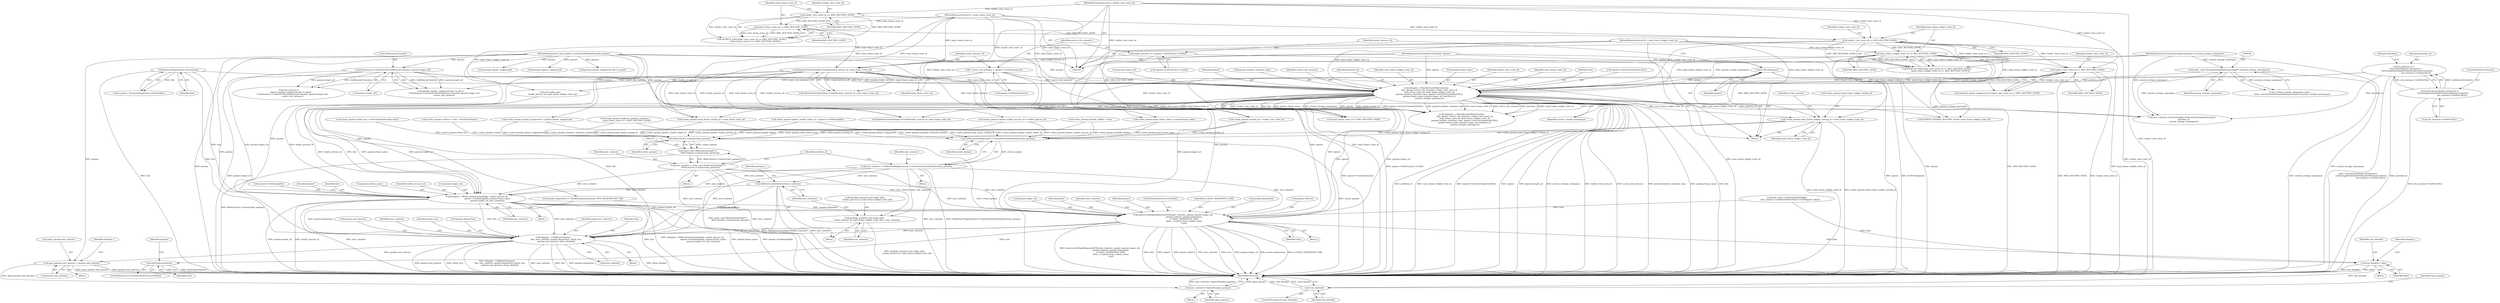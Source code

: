 digraph "0_Chrome_ba3b1b344017bbf36283464b51014fad15c2f3f4@API" {
"1000248" [label="(Call,create_params.main_frame_widget_routing_id = main_frame_widget_route_id)"];
"1000125" [label="(Call,main_frame_widget_route_id == MSG_ROUTING_NONE)"];
"1000110" [label="(MethodParameterIn,int32_t main_frame_widget_route_id)"];
"1000122" [label="(Call,render_view_route_id == MSG_ROUTING_NONE)"];
"1000115" [label="(Call,render_view_route_id == MSG_ROUTING_NONE)"];
"1000108" [label="(MethodParameterIn,int32_t render_view_route_id)"];
"1000118" [label="(Call,main_frame_route_id == MSG_ROUTING_NONE)"];
"1000109" [label="(MethodParameterIn,int32_t main_frame_route_id)"];
"1000204" [label="(Call,delegate_->ShouldCreateWebContents(\n          this, opener, source_site_instance, render_view_route_id,\n          main_frame_route_id, main_frame_widget_route_id,\n          params.window_container_type, opener->GetLastCommittedURL(),\n          params.frame_name, params.target_url, partition_id,\n          session_storage_namespace))"];
"1000146" [label="(Call,BrowserPluginGuest::IsGuest(this))"];
"1000128" [label="(Call,DCHECK(opener))"];
"1000107" [label="(MethodParameterIn,RenderFrameHost* opener)"];
"1000135" [label="(Call,* source_site_instance = opener->GetSiteInstance())"];
"1000154" [label="(Call,render_view_route_id == MSG_ROUTING_NONE)"];
"1000140" [label="(Call,RenderFrameHostImpl::FromID(render_process_id, main_frame_route_id))"];
"1000131" [label="(Call,render_process_id = opener->GetProcess()->GetID())"];
"1000111" [label="(MethodParameterIn,const mojom::CreateNewWindowParams& params)"];
"1000167" [label="(Call,SiteInstance::CreateForURL(GetBrowserContext(), params.target_url))"];
"1000174" [label="(Call,& partition_id =\n      GetContentClient()->browser()->\n          GetStoragePartitionIdForSite(GetBrowserContext(),\n                                       site_instance->GetSiteURL()))"];
"1000176" [label="(Call,GetContentClient()->browser()->\n          GetStoragePartitionIdForSite(GetBrowserContext(),\n                                       site_instance->GetSiteURL()))"];
"1000194" [label="(Call,static_cast<SessionStorageNamespaceImpl*>(session_storage_namespace))"];
"1000112" [label="(MethodParameterIn,SessionStorageNamespace* session_storage_namespace)"];
"1000317" [label="(Call,WebContents::Create(create_params))"];
"1000315" [label="(Call,static_cast<WebContentsImpl*>(\n        WebContents::Create(create_params)))"];
"1000313" [label="(Call,new_contents = static_cast<WebContentsImpl*>(\n        WebContents::Create(create_params)))"];
"1000352" [label="(Call,pending_contents_[std::make_pair(\n        render_process_id, main_frame_widget_route_id)] = new_contents)"];
"1000359" [label="(Call,AddDestructionObserver(new_contents))"];
"1000364" [label="(Call,delegate_->WebContentsCreated(this, render_process_id,\n                                  opener->GetRoutingID(), params.frame_name,\n                                  params.target_url, new_contents))"];
"1000380" [label="(Call,observer.DidOpenRequestedURL(new_contents, opener, params.target_url,\n                                   params.referrer, params.disposition,\n                                   ui::PAGE_TRANSITION_LINK,\n                                   false,  // started_from_context_menu\n                                   true))"];
"1000397" [label="(Call,ExitFullscreen(true))"];
"1000405" [label="(Call,was_blocked = false)"];
"1000433" [label="(Call,!was_blocked)"];
"1000416" [label="(Call,delegate_->AddNewContents(\n          this, new_contents, params.disposition, initial_rect,\n          params.user_gesture, &was_blocked))"];
"1000437" [label="(Call,open_params.user_gesture = params.user_gesture)"];
"1000458" [label="(Call,new_contents->OpenURL(open_params))"];
"1000323" [label="(Call,GetBrowserPluginGuest()->CreateNewGuestWindow(create_params))"];
"1000321" [label="(Call,new_contents = GetBrowserPluginGuest()->CreateNewGuestWindow(create_params))"];
"1000123" [label="(Identifier,render_view_route_id)"];
"1000167" [label="(Call,SiteInstance::CreateForURL(GetBrowserContext(), params.target_url))"];
"1000430" [label="(Identifier,weak_new_contents)"];
"1000433" [label="(Call,!was_blocked)"];
"1000169" [label="(Call,params.target_url)"];
"1000168" [label="(Call,GetBrowserContext())"];
"1000137" [label="(Call,opener->GetSiteInstance())"];
"1000141" [label="(Identifier,render_process_id)"];
"1000432" [label="(ControlStructure,if (!was_blocked))"];
"1000383" [label="(Call,params.target_url)"];
"1000150" [label="(Call,!params.opener_suppressed)"];
"1000156" [label="(Identifier,MSG_ROUTING_NONE)"];
"1000366" [label="(Identifier,render_process_id)"];
"1000302" [label="(Block,)"];
"1000140" [label="(Call,RenderFrameHostImpl::FromID(render_process_id, main_frame_route_id))"];
"1000324" [label="(Identifier,create_params)"];
"1000318" [label="(Identifier,create_params)"];
"1000410" [label="(Block,)"];
"1000457" [label="(Block,)"];
"1000206" [label="(Identifier,opener)"];
"1000110" [label="(MethodParameterIn,int32_t main_frame_widget_route_id)"];
"1000196" [label="(Identifier,session_storage_namespace)"];
"1000417" [label="(Identifier,this)"];
"1000139" [label="(Call,!RenderFrameHostImpl::FromID(render_process_id, main_frame_route_id))"];
"1000407" [label="(Identifier,false)"];
"1000147" [label="(Identifier,this)"];
"1000371" [label="(Call,params.target_url)"];
"1000460" [label="(MethodReturn,void)"];
"1000144" [label="(Call,is_guest = BrowserPluginGuest::IsGuest(this))"];
"1000211" [label="(Call,params.window_container_type)"];
"1000406" [label="(Identifier,was_blocked)"];
"1000317" [label="(Call,WebContents::Create(create_params))"];
"1000178" [label="(Call,site_instance->GetSiteURL())"];
"1000129" [label="(Identifier,opener)"];
"1000207" [label="(Identifier,source_site_instance)"];
"1000323" [label="(Call,GetBrowserPluginGuest()->CreateNewGuestWindow(create_params))"];
"1000288" [label="(Call,create_params.renderer_initiated_creation =\n      main_frame_route_id != MSG_ROUTING_NONE)"];
"1000393" [label="(Identifier,false)"];
"1000395" [label="(ControlStructure,if (IsFullscreenForCurrentTab()))"];
"1000131" [label="(Call,render_process_id = opener->GetProcess()->GetID())"];
"1000117" [label="(Identifier,MSG_ROUTING_NONE)"];
"1000221" [label="(Identifier,partition_id)"];
"1000120" [label="(Identifier,MSG_ROUTING_NONE)"];
"1000175" [label="(Identifier,partition_id)"];
"1000337" [label="(Block,)"];
"1000210" [label="(Identifier,main_frame_widget_route_id)"];
"1000194" [label="(Call,static_cast<SessionStorageNamespaceImpl*>(session_storage_namespace))"];
"1000325" [label="(Call,new_contents->GetController().SetSessionStorageNamespace(\n      partition_id,\n      session_storage_namespace))"];
"1000320" [label="(Block,)"];
"1000181" [label="(Identifier,partition)"];
"1000322" [label="(Identifier,new_contents)"];
"1000426" [label="(Call,&was_blocked)"];
"1000128" [label="(Call,DCHECK(opener))"];
"1000367" [label="(Call,opener->GetRoutingID())"];
"1000126" [label="(Identifier,main_frame_widget_route_id)"];
"1000394" [label="(Identifier,true)"];
"1000265" [label="(Call,create_params.opener_render_frame_id = opener->GetRoutingID())"];
"1000192" [label="(Call,* session_storage_namespace_impl =\n      static_cast<SessionStorageNamespaceImpl*>(session_storage_namespace))"];
"1000403" [label="(Block,)"];
"1000381" [label="(Identifier,new_contents)"];
"1000382" [label="(Identifier,opener)"];
"1000398" [label="(Identifier,true)"];
"1000292" [label="(Call,main_frame_route_id != MSG_ROUTING_NONE)"];
"1000416" [label="(Call,delegate_->AddNewContents(\n          this, new_contents, params.disposition, initial_rect,\n          params.user_gesture, &was_blocked))"];
"1000119" [label="(Identifier,main_frame_route_id)"];
"1000215" [label="(Call,params.frame_name)"];
"1000396" [label="(Call,IsFullscreenForCurrentTab())"];
"1000248" [label="(Call,create_params.main_frame_widget_routing_id = main_frame_widget_route_id)"];
"1000349" [label="(Call,DCHECK_NE(MSG_ROUTING_NONE, main_frame_widget_route_id))"];
"1000314" [label="(Identifier,new_contents)"];
"1000437" [label="(Call,open_params.user_gesture = params.user_gesture)"];
"1000108" [label="(MethodParameterIn,int32_t render_view_route_id)"];
"1000107" [label="(MethodParameterIn,RenderFrameHost* opener)"];
"1000458" [label="(Call,new_contents->OpenURL(open_params))"];
"1000409" [label="(Identifier,delegate_)"];
"1000208" [label="(Identifier,render_view_route_id)"];
"1000270" [label="(Call,create_params.opener_suppressed = params.opener_suppressed)"];
"1000352" [label="(Call,pending_contents_[std::make_pair(\n        render_process_id, main_frame_widget_route_id)] = new_contents)"];
"1000353" [label="(Call,pending_contents_[std::make_pair(\n        render_process_id, main_frame_widget_route_id)])"];
"1000346" [label="(Call,new_view->CreateViewForWidget(\n          new_contents->GetRenderViewHost()->GetWidget(), false))"];
"1000243" [label="(Call,create_params.main_frame_routing_id = main_frame_route_id)"];
"1000362" [label="(Identifier,delegate_)"];
"1000423" [label="(Call,params.user_gesture)"];
"1000118" [label="(Call,main_frame_route_id == MSG_ROUTING_NONE)"];
"1000308" [label="(Call,create_params.initial_size = GetContainerBounds().size())"];
"1000374" [label="(Identifier,new_contents)"];
"1000136" [label="(Identifier,source_site_instance)"];
"1000132" [label="(Identifier,render_process_id)"];
"1000376" [label="(Identifier,opener)"];
"1000303" [label="(Call,create_params.context = view_->GetNativeView())"];
"1000333" [label="(Call,!params.opener_suppressed)"];
"1000434" [label="(Identifier,was_blocked)"];
"1000446" [label="(Identifier,delegate_)"];
"1000135" [label="(Call,* source_site_instance = opener->GetSiteInstance())"];
"1000392" [label="(Identifier,ui::PAGE_TRANSITION_LINK)"];
"1000418" [label="(Identifier,new_contents)"];
"1000114" [label="(Call,DCHECK_EQ((render_view_route_id == MSG_ROUTING_NONE),\n            (main_frame_route_id == MSG_ROUTING_NONE)))"];
"1000209" [label="(Identifier,main_frame_route_id)"];
"1000359" [label="(Call,AddDestructionObserver(new_contents))"];
"1000154" [label="(Call,render_view_route_id == MSG_ROUTING_NONE)"];
"1000109" [label="(MethodParameterIn,int32_t main_frame_route_id)"];
"1000113" [label="(Block,)"];
"1000177" [label="(Call,GetBrowserContext())"];
"1000122" [label="(Call,render_view_route_id == MSG_ROUTING_NONE)"];
"1000365" [label="(Identifier,this)"];
"1000363" [label="(Block,)"];
"1000379" [label="(Block,)"];
"1000422" [label="(Identifier,initial_rect)"];
"1000133" [label="(Call,opener->GetProcess()->GetID())"];
"1000253" [label="(Call,create_params.main_frame_name = params.frame_name)"];
"1000238" [label="(Call,create_params.routing_id = render_view_route_id)"];
"1000112" [label="(MethodParameterIn,SessionStorageNamespace* session_storage_namespace)"];
"1000146" [label="(Call,BrowserPluginGuest::IsGuest(this))"];
"1000205" [label="(Identifier,this)"];
"1000116" [label="(Identifier,render_view_route_id)"];
"1000161" [label="(Call,params.opener_suppressed && !is_guest)"];
"1000380" [label="(Call,observer.DidOpenRequestedURL(new_contents, opener, params.target_url,\n                                   params.referrer, params.disposition,\n                                   ui::PAGE_TRANSITION_LINK,\n                                   false,  // started_from_context_menu\n                                   true))"];
"1000360" [label="(Identifier,new_contents)"];
"1000204" [label="(Call,delegate_->ShouldCreateWebContents(\n          this, opener, source_site_instance, render_view_route_id,\n          main_frame_route_id, main_frame_widget_route_id,\n          params.window_container_type, opener->GetLastCommittedURL(),\n          params.frame_name, params.target_url, partition_id,\n          session_storage_namespace))"];
"1000439" [label="(Identifier,open_params)"];
"1000249" [label="(Call,create_params.main_frame_widget_routing_id)"];
"1000441" [label="(Call,params.user_gesture)"];
"1000401" [label="(Identifier,params)"];
"1000389" [label="(Call,params.disposition)"];
"1000315" [label="(Call,static_cast<WebContentsImpl*>(\n        WebContents::Create(create_params)))"];
"1000111" [label="(MethodParameterIn,const mojom::CreateNewWindowParams& params)"];
"1000203" [label="(Call,!delegate_->ShouldCreateWebContents(\n          this, opener, source_site_instance, render_view_route_id,\n          main_frame_route_id, main_frame_widget_route_id,\n          params.window_container_type, opener->GetLastCommittedURL(),\n          params.frame_name, params.target_url, partition_id,\n          session_storage_namespace))"];
"1000283" [label="(Call,create_params.initially_hidden = true)"];
"1000155" [label="(Identifier,render_view_route_id)"];
"1000214" [label="(Call,opener->GetLastCommittedURL())"];
"1000364" [label="(Call,delegate_->WebContentsCreated(this, render_process_id,\n                                  opener->GetRoutingID(), params.frame_name,\n                                  params.target_url, new_contents))"];
"1000174" [label="(Call,& partition_id =\n      GetContentClient()->browser()->\n          GetStoragePartitionIdForSite(GetBrowserContext(),\n                                       site_instance->GetSiteURL()))"];
"1000313" [label="(Call,new_contents = static_cast<WebContentsImpl*>(\n        WebContents::Create(create_params)))"];
"1000326" [label="(Identifier,partition_id)"];
"1000125" [label="(Call,main_frame_widget_route_id == MSG_ROUTING_NONE)"];
"1000115" [label="(Call,render_view_route_id == MSG_ROUTING_NONE)"];
"1000255" [label="(Identifier,create_params)"];
"1000321" [label="(Call,new_contents = GetBrowserPluginGuest()->CreateNewGuestWindow(create_params))"];
"1000121" [label="(Call,DCHECK_EQ((render_view_route_id == MSG_ROUTING_NONE),\n            (main_frame_widget_route_id == MSG_ROUTING_NONE)))"];
"1000368" [label="(Call,params.frame_name)"];
"1000160" [label="(Call,params.opener_suppressed && !is_guest\n          ? SiteInstance::CreateForURL(GetBrowserContext(), params.target_url)\n          : source_site_instance)"];
"1000176" [label="(Call,GetContentClient()->browser()->\n          GetStoragePartitionIdForSite(GetBrowserContext(),\n                                       site_instance->GetSiteURL()))"];
"1000127" [label="(Identifier,MSG_ROUTING_NONE)"];
"1000386" [label="(Call,params.referrer)"];
"1000358" [label="(Identifier,new_contents)"];
"1000397" [label="(Call,ExitFullscreen(true))"];
"1000405" [label="(Call,was_blocked = false)"];
"1000222" [label="(Identifier,session_storage_namespace)"];
"1000158" [label="(Call,site_instance =\n      params.opener_suppressed && !is_guest\n          ? SiteInstance::CreateForURL(GetBrowserContext(), params.target_url)\n          : source_site_instance)"];
"1000438" [label="(Call,open_params.user_gesture)"];
"1000278" [label="(Call,params.disposition == WindowOpenDisposition::NEW_BACKGROUND_TAB)"];
"1000355" [label="(Call,std::make_pair(\n        render_process_id, main_frame_widget_route_id))"];
"1000218" [label="(Call,params.target_url)"];
"1000435" [label="(Block,)"];
"1000419" [label="(Call,params.disposition)"];
"1000459" [label="(Identifier,open_params)"];
"1000149" [label="(Call,!params.opener_suppressed || render_view_route_id == MSG_ROUTING_NONE)"];
"1000252" [label="(Identifier,main_frame_widget_route_id)"];
"1000142" [label="(Identifier,main_frame_route_id)"];
"1000260" [label="(Call,create_params.opener_render_process_id = render_process_id)"];
"1000227" [label="(Call,RenderFrameHostImpl::FromID(render_process_id, main_frame_route_id))"];
"1000124" [label="(Identifier,MSG_ROUTING_NONE)"];
"1000248" -> "1000113"  [label="AST: "];
"1000248" -> "1000252"  [label="CFG: "];
"1000249" -> "1000248"  [label="AST: "];
"1000252" -> "1000248"  [label="AST: "];
"1000255" -> "1000248"  [label="CFG: "];
"1000248" -> "1000460"  [label="DDG: main_frame_widget_route_id"];
"1000248" -> "1000460"  [label="DDG: create_params.main_frame_widget_routing_id"];
"1000125" -> "1000248"  [label="DDG: main_frame_widget_route_id"];
"1000204" -> "1000248"  [label="DDG: main_frame_widget_route_id"];
"1000110" -> "1000248"  [label="DDG: main_frame_widget_route_id"];
"1000248" -> "1000317"  [label="DDG: create_params.main_frame_widget_routing_id"];
"1000248" -> "1000323"  [label="DDG: create_params.main_frame_widget_routing_id"];
"1000125" -> "1000121"  [label="AST: "];
"1000125" -> "1000127"  [label="CFG: "];
"1000126" -> "1000125"  [label="AST: "];
"1000127" -> "1000125"  [label="AST: "];
"1000121" -> "1000125"  [label="CFG: "];
"1000125" -> "1000460"  [label="DDG: main_frame_widget_route_id"];
"1000125" -> "1000460"  [label="DDG: MSG_ROUTING_NONE"];
"1000125" -> "1000121"  [label="DDG: main_frame_widget_route_id"];
"1000125" -> "1000121"  [label="DDG: MSG_ROUTING_NONE"];
"1000110" -> "1000125"  [label="DDG: main_frame_widget_route_id"];
"1000122" -> "1000125"  [label="DDG: MSG_ROUTING_NONE"];
"1000125" -> "1000154"  [label="DDG: MSG_ROUTING_NONE"];
"1000125" -> "1000204"  [label="DDG: main_frame_widget_route_id"];
"1000125" -> "1000292"  [label="DDG: MSG_ROUTING_NONE"];
"1000125" -> "1000349"  [label="DDG: main_frame_widget_route_id"];
"1000110" -> "1000106"  [label="AST: "];
"1000110" -> "1000460"  [label="DDG: main_frame_widget_route_id"];
"1000110" -> "1000204"  [label="DDG: main_frame_widget_route_id"];
"1000110" -> "1000349"  [label="DDG: main_frame_widget_route_id"];
"1000110" -> "1000355"  [label="DDG: main_frame_widget_route_id"];
"1000122" -> "1000121"  [label="AST: "];
"1000122" -> "1000124"  [label="CFG: "];
"1000123" -> "1000122"  [label="AST: "];
"1000124" -> "1000122"  [label="AST: "];
"1000126" -> "1000122"  [label="CFG: "];
"1000122" -> "1000460"  [label="DDG: render_view_route_id"];
"1000122" -> "1000121"  [label="DDG: render_view_route_id"];
"1000122" -> "1000121"  [label="DDG: MSG_ROUTING_NONE"];
"1000115" -> "1000122"  [label="DDG: render_view_route_id"];
"1000108" -> "1000122"  [label="DDG: render_view_route_id"];
"1000118" -> "1000122"  [label="DDG: MSG_ROUTING_NONE"];
"1000122" -> "1000154"  [label="DDG: render_view_route_id"];
"1000122" -> "1000204"  [label="DDG: render_view_route_id"];
"1000122" -> "1000238"  [label="DDG: render_view_route_id"];
"1000115" -> "1000114"  [label="AST: "];
"1000115" -> "1000117"  [label="CFG: "];
"1000116" -> "1000115"  [label="AST: "];
"1000117" -> "1000115"  [label="AST: "];
"1000119" -> "1000115"  [label="CFG: "];
"1000115" -> "1000114"  [label="DDG: render_view_route_id"];
"1000115" -> "1000114"  [label="DDG: MSG_ROUTING_NONE"];
"1000108" -> "1000115"  [label="DDG: render_view_route_id"];
"1000115" -> "1000118"  [label="DDG: MSG_ROUTING_NONE"];
"1000108" -> "1000106"  [label="AST: "];
"1000108" -> "1000460"  [label="DDG: render_view_route_id"];
"1000108" -> "1000154"  [label="DDG: render_view_route_id"];
"1000108" -> "1000204"  [label="DDG: render_view_route_id"];
"1000108" -> "1000238"  [label="DDG: render_view_route_id"];
"1000118" -> "1000114"  [label="AST: "];
"1000118" -> "1000120"  [label="CFG: "];
"1000119" -> "1000118"  [label="AST: "];
"1000120" -> "1000118"  [label="AST: "];
"1000114" -> "1000118"  [label="CFG: "];
"1000118" -> "1000114"  [label="DDG: main_frame_route_id"];
"1000118" -> "1000114"  [label="DDG: MSG_ROUTING_NONE"];
"1000109" -> "1000118"  [label="DDG: main_frame_route_id"];
"1000118" -> "1000140"  [label="DDG: main_frame_route_id"];
"1000109" -> "1000106"  [label="AST: "];
"1000109" -> "1000460"  [label="DDG: main_frame_route_id"];
"1000109" -> "1000140"  [label="DDG: main_frame_route_id"];
"1000109" -> "1000204"  [label="DDG: main_frame_route_id"];
"1000109" -> "1000227"  [label="DDG: main_frame_route_id"];
"1000109" -> "1000243"  [label="DDG: main_frame_route_id"];
"1000109" -> "1000292"  [label="DDG: main_frame_route_id"];
"1000204" -> "1000203"  [label="AST: "];
"1000204" -> "1000222"  [label="CFG: "];
"1000205" -> "1000204"  [label="AST: "];
"1000206" -> "1000204"  [label="AST: "];
"1000207" -> "1000204"  [label="AST: "];
"1000208" -> "1000204"  [label="AST: "];
"1000209" -> "1000204"  [label="AST: "];
"1000210" -> "1000204"  [label="AST: "];
"1000211" -> "1000204"  [label="AST: "];
"1000214" -> "1000204"  [label="AST: "];
"1000215" -> "1000204"  [label="AST: "];
"1000218" -> "1000204"  [label="AST: "];
"1000221" -> "1000204"  [label="AST: "];
"1000222" -> "1000204"  [label="AST: "];
"1000203" -> "1000204"  [label="CFG: "];
"1000204" -> "1000460"  [label="DDG: partition_id"];
"1000204" -> "1000460"  [label="DDG: main_frame_widget_route_id"];
"1000204" -> "1000460"  [label="DDG: opener->GetLastCommittedURL()"];
"1000204" -> "1000460"  [label="DDG: opener"];
"1000204" -> "1000460"  [label="DDG: params.target_url"];
"1000204" -> "1000460"  [label="DDG: session_storage_namespace"];
"1000204" -> "1000460"  [label="DDG: render_view_route_id"];
"1000204" -> "1000460"  [label="DDG: source_site_instance"];
"1000204" -> "1000460"  [label="DDG: params.window_container_type"];
"1000204" -> "1000460"  [label="DDG: params.frame_name"];
"1000204" -> "1000460"  [label="DDG: this"];
"1000204" -> "1000203"  [label="DDG: render_view_route_id"];
"1000204" -> "1000203"  [label="DDG: this"];
"1000204" -> "1000203"  [label="DDG: params.frame_name"];
"1000204" -> "1000203"  [label="DDG: session_storage_namespace"];
"1000204" -> "1000203"  [label="DDG: opener"];
"1000204" -> "1000203"  [label="DDG: params.target_url"];
"1000204" -> "1000203"  [label="DDG: opener->GetLastCommittedURL()"];
"1000204" -> "1000203"  [label="DDG: params.window_container_type"];
"1000204" -> "1000203"  [label="DDG: main_frame_route_id"];
"1000204" -> "1000203"  [label="DDG: source_site_instance"];
"1000204" -> "1000203"  [label="DDG: partition_id"];
"1000204" -> "1000203"  [label="DDG: main_frame_widget_route_id"];
"1000146" -> "1000204"  [label="DDG: this"];
"1000128" -> "1000204"  [label="DDG: opener"];
"1000107" -> "1000204"  [label="DDG: opener"];
"1000135" -> "1000204"  [label="DDG: source_site_instance"];
"1000154" -> "1000204"  [label="DDG: render_view_route_id"];
"1000140" -> "1000204"  [label="DDG: main_frame_route_id"];
"1000111" -> "1000204"  [label="DDG: params"];
"1000167" -> "1000204"  [label="DDG: params.target_url"];
"1000174" -> "1000204"  [label="DDG: partition_id"];
"1000194" -> "1000204"  [label="DDG: session_storage_namespace"];
"1000112" -> "1000204"  [label="DDG: session_storage_namespace"];
"1000204" -> "1000227"  [label="DDG: main_frame_route_id"];
"1000204" -> "1000238"  [label="DDG: render_view_route_id"];
"1000204" -> "1000243"  [label="DDG: main_frame_route_id"];
"1000204" -> "1000253"  [label="DDG: params.frame_name"];
"1000204" -> "1000292"  [label="DDG: main_frame_route_id"];
"1000204" -> "1000325"  [label="DDG: partition_id"];
"1000204" -> "1000325"  [label="DDG: session_storage_namespace"];
"1000204" -> "1000349"  [label="DDG: main_frame_widget_route_id"];
"1000204" -> "1000364"  [label="DDG: this"];
"1000204" -> "1000364"  [label="DDG: params.frame_name"];
"1000204" -> "1000364"  [label="DDG: params.target_url"];
"1000204" -> "1000380"  [label="DDG: opener"];
"1000204" -> "1000380"  [label="DDG: params.target_url"];
"1000204" -> "1000416"  [label="DDG: this"];
"1000146" -> "1000144"  [label="AST: "];
"1000146" -> "1000147"  [label="CFG: "];
"1000147" -> "1000146"  [label="AST: "];
"1000144" -> "1000146"  [label="CFG: "];
"1000146" -> "1000460"  [label="DDG: this"];
"1000146" -> "1000144"  [label="DDG: this"];
"1000146" -> "1000364"  [label="DDG: this"];
"1000146" -> "1000416"  [label="DDG: this"];
"1000128" -> "1000113"  [label="AST: "];
"1000128" -> "1000129"  [label="CFG: "];
"1000129" -> "1000128"  [label="AST: "];
"1000132" -> "1000128"  [label="CFG: "];
"1000128" -> "1000460"  [label="DDG: opener"];
"1000128" -> "1000460"  [label="DDG: DCHECK(opener)"];
"1000107" -> "1000128"  [label="DDG: opener"];
"1000128" -> "1000380"  [label="DDG: opener"];
"1000107" -> "1000106"  [label="AST: "];
"1000107" -> "1000460"  [label="DDG: opener"];
"1000107" -> "1000380"  [label="DDG: opener"];
"1000135" -> "1000113"  [label="AST: "];
"1000135" -> "1000137"  [label="CFG: "];
"1000136" -> "1000135"  [label="AST: "];
"1000137" -> "1000135"  [label="AST: "];
"1000141" -> "1000135"  [label="CFG: "];
"1000135" -> "1000460"  [label="DDG: opener->GetSiteInstance()"];
"1000135" -> "1000158"  [label="DDG: source_site_instance"];
"1000135" -> "1000160"  [label="DDG: source_site_instance"];
"1000154" -> "1000149"  [label="AST: "];
"1000154" -> "1000156"  [label="CFG: "];
"1000155" -> "1000154"  [label="AST: "];
"1000156" -> "1000154"  [label="AST: "];
"1000149" -> "1000154"  [label="CFG: "];
"1000154" -> "1000460"  [label="DDG: render_view_route_id"];
"1000154" -> "1000460"  [label="DDG: MSG_ROUTING_NONE"];
"1000154" -> "1000149"  [label="DDG: render_view_route_id"];
"1000154" -> "1000149"  [label="DDG: MSG_ROUTING_NONE"];
"1000154" -> "1000238"  [label="DDG: render_view_route_id"];
"1000154" -> "1000292"  [label="DDG: MSG_ROUTING_NONE"];
"1000140" -> "1000139"  [label="AST: "];
"1000140" -> "1000142"  [label="CFG: "];
"1000141" -> "1000140"  [label="AST: "];
"1000142" -> "1000140"  [label="AST: "];
"1000139" -> "1000140"  [label="CFG: "];
"1000140" -> "1000139"  [label="DDG: render_process_id"];
"1000140" -> "1000139"  [label="DDG: main_frame_route_id"];
"1000131" -> "1000140"  [label="DDG: render_process_id"];
"1000140" -> "1000227"  [label="DDG: render_process_id"];
"1000140" -> "1000227"  [label="DDG: main_frame_route_id"];
"1000140" -> "1000243"  [label="DDG: main_frame_route_id"];
"1000140" -> "1000260"  [label="DDG: render_process_id"];
"1000140" -> "1000292"  [label="DDG: main_frame_route_id"];
"1000140" -> "1000355"  [label="DDG: render_process_id"];
"1000140" -> "1000364"  [label="DDG: render_process_id"];
"1000131" -> "1000113"  [label="AST: "];
"1000131" -> "1000133"  [label="CFG: "];
"1000132" -> "1000131"  [label="AST: "];
"1000133" -> "1000131"  [label="AST: "];
"1000136" -> "1000131"  [label="CFG: "];
"1000131" -> "1000460"  [label="DDG: opener->GetProcess()->GetID()"];
"1000111" -> "1000106"  [label="AST: "];
"1000111" -> "1000460"  [label="DDG: params"];
"1000111" -> "1000150"  [label="DDG: params"];
"1000111" -> "1000161"  [label="DDG: params"];
"1000111" -> "1000167"  [label="DDG: params"];
"1000111" -> "1000253"  [label="DDG: params"];
"1000111" -> "1000270"  [label="DDG: params"];
"1000111" -> "1000278"  [label="DDG: params"];
"1000111" -> "1000333"  [label="DDG: params"];
"1000111" -> "1000364"  [label="DDG: params"];
"1000111" -> "1000380"  [label="DDG: params"];
"1000111" -> "1000416"  [label="DDG: params"];
"1000111" -> "1000437"  [label="DDG: params"];
"1000167" -> "1000160"  [label="AST: "];
"1000167" -> "1000169"  [label="CFG: "];
"1000168" -> "1000167"  [label="AST: "];
"1000169" -> "1000167"  [label="AST: "];
"1000160" -> "1000167"  [label="CFG: "];
"1000167" -> "1000460"  [label="DDG: params.target_url"];
"1000167" -> "1000158"  [label="DDG: GetBrowserContext()"];
"1000167" -> "1000158"  [label="DDG: params.target_url"];
"1000167" -> "1000160"  [label="DDG: GetBrowserContext()"];
"1000167" -> "1000160"  [label="DDG: params.target_url"];
"1000167" -> "1000364"  [label="DDG: params.target_url"];
"1000167" -> "1000380"  [label="DDG: params.target_url"];
"1000174" -> "1000113"  [label="AST: "];
"1000174" -> "1000176"  [label="CFG: "];
"1000175" -> "1000174"  [label="AST: "];
"1000176" -> "1000174"  [label="AST: "];
"1000181" -> "1000174"  [label="CFG: "];
"1000174" -> "1000460"  [label="DDG: GetContentClient()->browser()->\n          GetStoragePartitionIdForSite(GetBrowserContext(),\n                                       site_instance->GetSiteURL())"];
"1000174" -> "1000460"  [label="DDG: partition_id"];
"1000176" -> "1000174"  [label="DDG: GetBrowserContext()"];
"1000176" -> "1000174"  [label="DDG: site_instance->GetSiteURL()"];
"1000174" -> "1000325"  [label="DDG: partition_id"];
"1000176" -> "1000178"  [label="CFG: "];
"1000177" -> "1000176"  [label="AST: "];
"1000178" -> "1000176"  [label="AST: "];
"1000176" -> "1000460"  [label="DDG: site_instance->GetSiteURL()"];
"1000194" -> "1000192"  [label="AST: "];
"1000194" -> "1000196"  [label="CFG: "];
"1000195" -> "1000194"  [label="AST: "];
"1000196" -> "1000194"  [label="AST: "];
"1000192" -> "1000194"  [label="CFG: "];
"1000194" -> "1000460"  [label="DDG: session_storage_namespace"];
"1000194" -> "1000192"  [label="DDG: session_storage_namespace"];
"1000112" -> "1000194"  [label="DDG: session_storage_namespace"];
"1000194" -> "1000325"  [label="DDG: session_storage_namespace"];
"1000112" -> "1000106"  [label="AST: "];
"1000112" -> "1000460"  [label="DDG: session_storage_namespace"];
"1000112" -> "1000325"  [label="DDG: session_storage_namespace"];
"1000317" -> "1000315"  [label="AST: "];
"1000317" -> "1000318"  [label="CFG: "];
"1000318" -> "1000317"  [label="AST: "];
"1000315" -> "1000317"  [label="CFG: "];
"1000317" -> "1000460"  [label="DDG: create_params"];
"1000317" -> "1000315"  [label="DDG: create_params"];
"1000308" -> "1000317"  [label="DDG: create_params.initial_size"];
"1000303" -> "1000317"  [label="DDG: create_params.context"];
"1000253" -> "1000317"  [label="DDG: create_params.main_frame_name"];
"1000288" -> "1000317"  [label="DDG: create_params.renderer_initiated_creation"];
"1000265" -> "1000317"  [label="DDG: create_params.opener_render_frame_id"];
"1000243" -> "1000317"  [label="DDG: create_params.main_frame_routing_id"];
"1000260" -> "1000317"  [label="DDG: create_params.opener_render_process_id"];
"1000270" -> "1000317"  [label="DDG: create_params.opener_suppressed"];
"1000283" -> "1000317"  [label="DDG: create_params.initially_hidden"];
"1000238" -> "1000317"  [label="DDG: create_params.routing_id"];
"1000315" -> "1000313"  [label="AST: "];
"1000316" -> "1000315"  [label="AST: "];
"1000313" -> "1000315"  [label="CFG: "];
"1000315" -> "1000460"  [label="DDG: WebContents::Create(create_params)"];
"1000315" -> "1000313"  [label="DDG: WebContents::Create(create_params)"];
"1000313" -> "1000302"  [label="AST: "];
"1000314" -> "1000313"  [label="AST: "];
"1000326" -> "1000313"  [label="CFG: "];
"1000313" -> "1000460"  [label="DDG: static_cast<WebContentsImpl*>(\n        WebContents::Create(create_params))"];
"1000313" -> "1000460"  [label="DDG: new_contents"];
"1000313" -> "1000352"  [label="DDG: new_contents"];
"1000313" -> "1000359"  [label="DDG: new_contents"];
"1000313" -> "1000364"  [label="DDG: new_contents"];
"1000313" -> "1000380"  [label="DDG: new_contents"];
"1000313" -> "1000416"  [label="DDG: new_contents"];
"1000352" -> "1000337"  [label="AST: "];
"1000352" -> "1000358"  [label="CFG: "];
"1000353" -> "1000352"  [label="AST: "];
"1000358" -> "1000352"  [label="AST: "];
"1000360" -> "1000352"  [label="CFG: "];
"1000352" -> "1000460"  [label="DDG: pending_contents_[std::make_pair(\n        render_process_id, main_frame_widget_route_id)]"];
"1000321" -> "1000352"  [label="DDG: new_contents"];
"1000359" -> "1000337"  [label="AST: "];
"1000359" -> "1000360"  [label="CFG: "];
"1000360" -> "1000359"  [label="AST: "];
"1000362" -> "1000359"  [label="CFG: "];
"1000359" -> "1000460"  [label="DDG: new_contents"];
"1000359" -> "1000460"  [label="DDG: AddDestructionObserver(new_contents)"];
"1000321" -> "1000359"  [label="DDG: new_contents"];
"1000359" -> "1000364"  [label="DDG: new_contents"];
"1000359" -> "1000380"  [label="DDG: new_contents"];
"1000359" -> "1000416"  [label="DDG: new_contents"];
"1000364" -> "1000363"  [label="AST: "];
"1000364" -> "1000374"  [label="CFG: "];
"1000365" -> "1000364"  [label="AST: "];
"1000366" -> "1000364"  [label="AST: "];
"1000367" -> "1000364"  [label="AST: "];
"1000368" -> "1000364"  [label="AST: "];
"1000371" -> "1000364"  [label="AST: "];
"1000374" -> "1000364"  [label="AST: "];
"1000376" -> "1000364"  [label="CFG: "];
"1000364" -> "1000460"  [label="DDG: this"];
"1000364" -> "1000460"  [label="DDG: delegate_->WebContentsCreated(this, render_process_id,\n                                  opener->GetRoutingID(), params.frame_name,\n                                  params.target_url, new_contents)"];
"1000364" -> "1000460"  [label="DDG: params.frame_name"];
"1000364" -> "1000460"  [label="DDG: opener->GetRoutingID()"];
"1000364" -> "1000460"  [label="DDG: render_process_id"];
"1000364" -> "1000460"  [label="DDG: new_contents"];
"1000364" -> "1000460"  [label="DDG: params.target_url"];
"1000355" -> "1000364"  [label="DDG: render_process_id"];
"1000321" -> "1000364"  [label="DDG: new_contents"];
"1000364" -> "1000380"  [label="DDG: new_contents"];
"1000364" -> "1000380"  [label="DDG: params.target_url"];
"1000364" -> "1000416"  [label="DDG: this"];
"1000364" -> "1000416"  [label="DDG: new_contents"];
"1000380" -> "1000379"  [label="AST: "];
"1000380" -> "1000394"  [label="CFG: "];
"1000381" -> "1000380"  [label="AST: "];
"1000382" -> "1000380"  [label="AST: "];
"1000383" -> "1000380"  [label="AST: "];
"1000386" -> "1000380"  [label="AST: "];
"1000389" -> "1000380"  [label="AST: "];
"1000392" -> "1000380"  [label="AST: "];
"1000393" -> "1000380"  [label="AST: "];
"1000394" -> "1000380"  [label="AST: "];
"1000396" -> "1000380"  [label="CFG: "];
"1000380" -> "1000460"  [label="DDG: true"];
"1000380" -> "1000460"  [label="DDG: params.target_url"];
"1000380" -> "1000460"  [label="DDG: params.disposition"];
"1000380" -> "1000460"  [label="DDG: ui::PAGE_TRANSITION_LINK"];
"1000380" -> "1000460"  [label="DDG: observer.DidOpenRequestedURL(new_contents, opener, params.target_url,\n                                   params.referrer, params.disposition,\n                                   ui::PAGE_TRANSITION_LINK,\n                                   false,  // started_from_context_menu\n                                   true)"];
"1000380" -> "1000460"  [label="DDG: false"];
"1000380" -> "1000460"  [label="DDG: opener"];
"1000380" -> "1000460"  [label="DDG: params.referrer"];
"1000380" -> "1000460"  [label="DDG: new_contents"];
"1000321" -> "1000380"  [label="DDG: new_contents"];
"1000278" -> "1000380"  [label="DDG: params.disposition"];
"1000346" -> "1000380"  [label="DDG: false"];
"1000380" -> "1000397"  [label="DDG: true"];
"1000380" -> "1000405"  [label="DDG: false"];
"1000380" -> "1000416"  [label="DDG: new_contents"];
"1000380" -> "1000416"  [label="DDG: params.disposition"];
"1000397" -> "1000395"  [label="AST: "];
"1000397" -> "1000398"  [label="CFG: "];
"1000398" -> "1000397"  [label="AST: "];
"1000401" -> "1000397"  [label="CFG: "];
"1000397" -> "1000460"  [label="DDG: ExitFullscreen(true)"];
"1000397" -> "1000460"  [label="DDG: true"];
"1000405" -> "1000403"  [label="AST: "];
"1000405" -> "1000407"  [label="CFG: "];
"1000406" -> "1000405"  [label="AST: "];
"1000407" -> "1000405"  [label="AST: "];
"1000409" -> "1000405"  [label="CFG: "];
"1000405" -> "1000460"  [label="DDG: false"];
"1000405" -> "1000460"  [label="DDG: was_blocked"];
"1000346" -> "1000405"  [label="DDG: false"];
"1000405" -> "1000433"  [label="DDG: was_blocked"];
"1000433" -> "1000432"  [label="AST: "];
"1000433" -> "1000434"  [label="CFG: "];
"1000434" -> "1000433"  [label="AST: "];
"1000439" -> "1000433"  [label="CFG: "];
"1000460" -> "1000433"  [label="CFG: "];
"1000433" -> "1000460"  [label="DDG: was_blocked"];
"1000433" -> "1000460"  [label="DDG: !was_blocked"];
"1000416" -> "1000410"  [label="AST: "];
"1000416" -> "1000426"  [label="CFG: "];
"1000417" -> "1000416"  [label="AST: "];
"1000418" -> "1000416"  [label="AST: "];
"1000419" -> "1000416"  [label="AST: "];
"1000422" -> "1000416"  [label="AST: "];
"1000423" -> "1000416"  [label="AST: "];
"1000426" -> "1000416"  [label="AST: "];
"1000430" -> "1000416"  [label="CFG: "];
"1000416" -> "1000460"  [label="DDG: &was_blocked"];
"1000416" -> "1000460"  [label="DDG: params.user_gesture"];
"1000416" -> "1000460"  [label="DDG: initial_rect"];
"1000416" -> "1000460"  [label="DDG: delegate_->AddNewContents(\n          this, new_contents, params.disposition, initial_rect,\n          params.user_gesture, &was_blocked)"];
"1000416" -> "1000460"  [label="DDG: new_contents"];
"1000416" -> "1000460"  [label="DDG: this"];
"1000416" -> "1000460"  [label="DDG: params.disposition"];
"1000321" -> "1000416"  [label="DDG: new_contents"];
"1000278" -> "1000416"  [label="DDG: params.disposition"];
"1000416" -> "1000437"  [label="DDG: params.user_gesture"];
"1000437" -> "1000435"  [label="AST: "];
"1000437" -> "1000441"  [label="CFG: "];
"1000438" -> "1000437"  [label="AST: "];
"1000441" -> "1000437"  [label="AST: "];
"1000446" -> "1000437"  [label="CFG: "];
"1000437" -> "1000460"  [label="DDG: open_params.user_gesture"];
"1000437" -> "1000460"  [label="DDG: params.user_gesture"];
"1000437" -> "1000458"  [label="DDG: open_params.user_gesture"];
"1000458" -> "1000457"  [label="AST: "];
"1000458" -> "1000459"  [label="CFG: "];
"1000459" -> "1000458"  [label="AST: "];
"1000460" -> "1000458"  [label="CFG: "];
"1000458" -> "1000460"  [label="DDG: open_params"];
"1000458" -> "1000460"  [label="DDG: new_contents->OpenURL(open_params)"];
"1000323" -> "1000321"  [label="AST: "];
"1000323" -> "1000324"  [label="CFG: "];
"1000324" -> "1000323"  [label="AST: "];
"1000321" -> "1000323"  [label="CFG: "];
"1000323" -> "1000460"  [label="DDG: create_params"];
"1000323" -> "1000321"  [label="DDG: create_params"];
"1000253" -> "1000323"  [label="DDG: create_params.main_frame_name"];
"1000288" -> "1000323"  [label="DDG: create_params.renderer_initiated_creation"];
"1000265" -> "1000323"  [label="DDG: create_params.opener_render_frame_id"];
"1000243" -> "1000323"  [label="DDG: create_params.main_frame_routing_id"];
"1000260" -> "1000323"  [label="DDG: create_params.opener_render_process_id"];
"1000270" -> "1000323"  [label="DDG: create_params.opener_suppressed"];
"1000283" -> "1000323"  [label="DDG: create_params.initially_hidden"];
"1000238" -> "1000323"  [label="DDG: create_params.routing_id"];
"1000321" -> "1000320"  [label="AST: "];
"1000322" -> "1000321"  [label="AST: "];
"1000326" -> "1000321"  [label="CFG: "];
"1000321" -> "1000460"  [label="DDG: new_contents"];
"1000321" -> "1000460"  [label="DDG: GetBrowserPluginGuest()->CreateNewGuestWindow(create_params)"];
}
